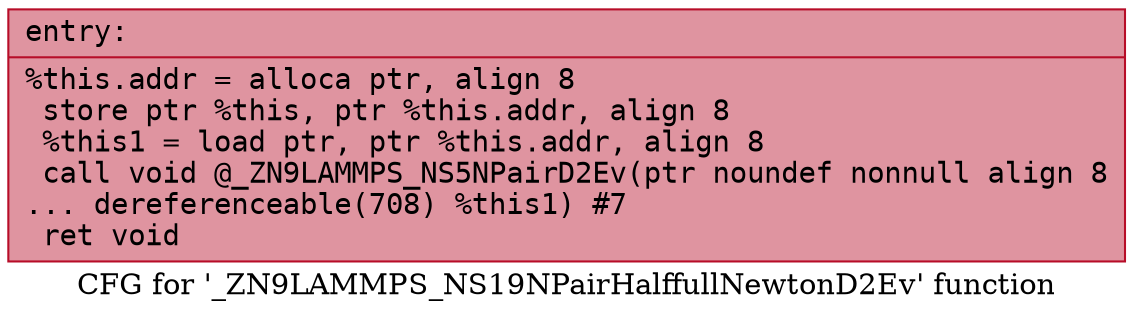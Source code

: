 digraph "CFG for '_ZN9LAMMPS_NS19NPairHalffullNewtonD2Ev' function" {
	label="CFG for '_ZN9LAMMPS_NS19NPairHalffullNewtonD2Ev' function";

	Node0x5622b405a690 [shape=record,color="#b70d28ff", style=filled, fillcolor="#b70d2870" fontname="Courier",label="{entry:\l|  %this.addr = alloca ptr, align 8\l  store ptr %this, ptr %this.addr, align 8\l  %this1 = load ptr, ptr %this.addr, align 8\l  call void @_ZN9LAMMPS_NS5NPairD2Ev(ptr noundef nonnull align 8\l... dereferenceable(708) %this1) #7\l  ret void\l}"];
}
